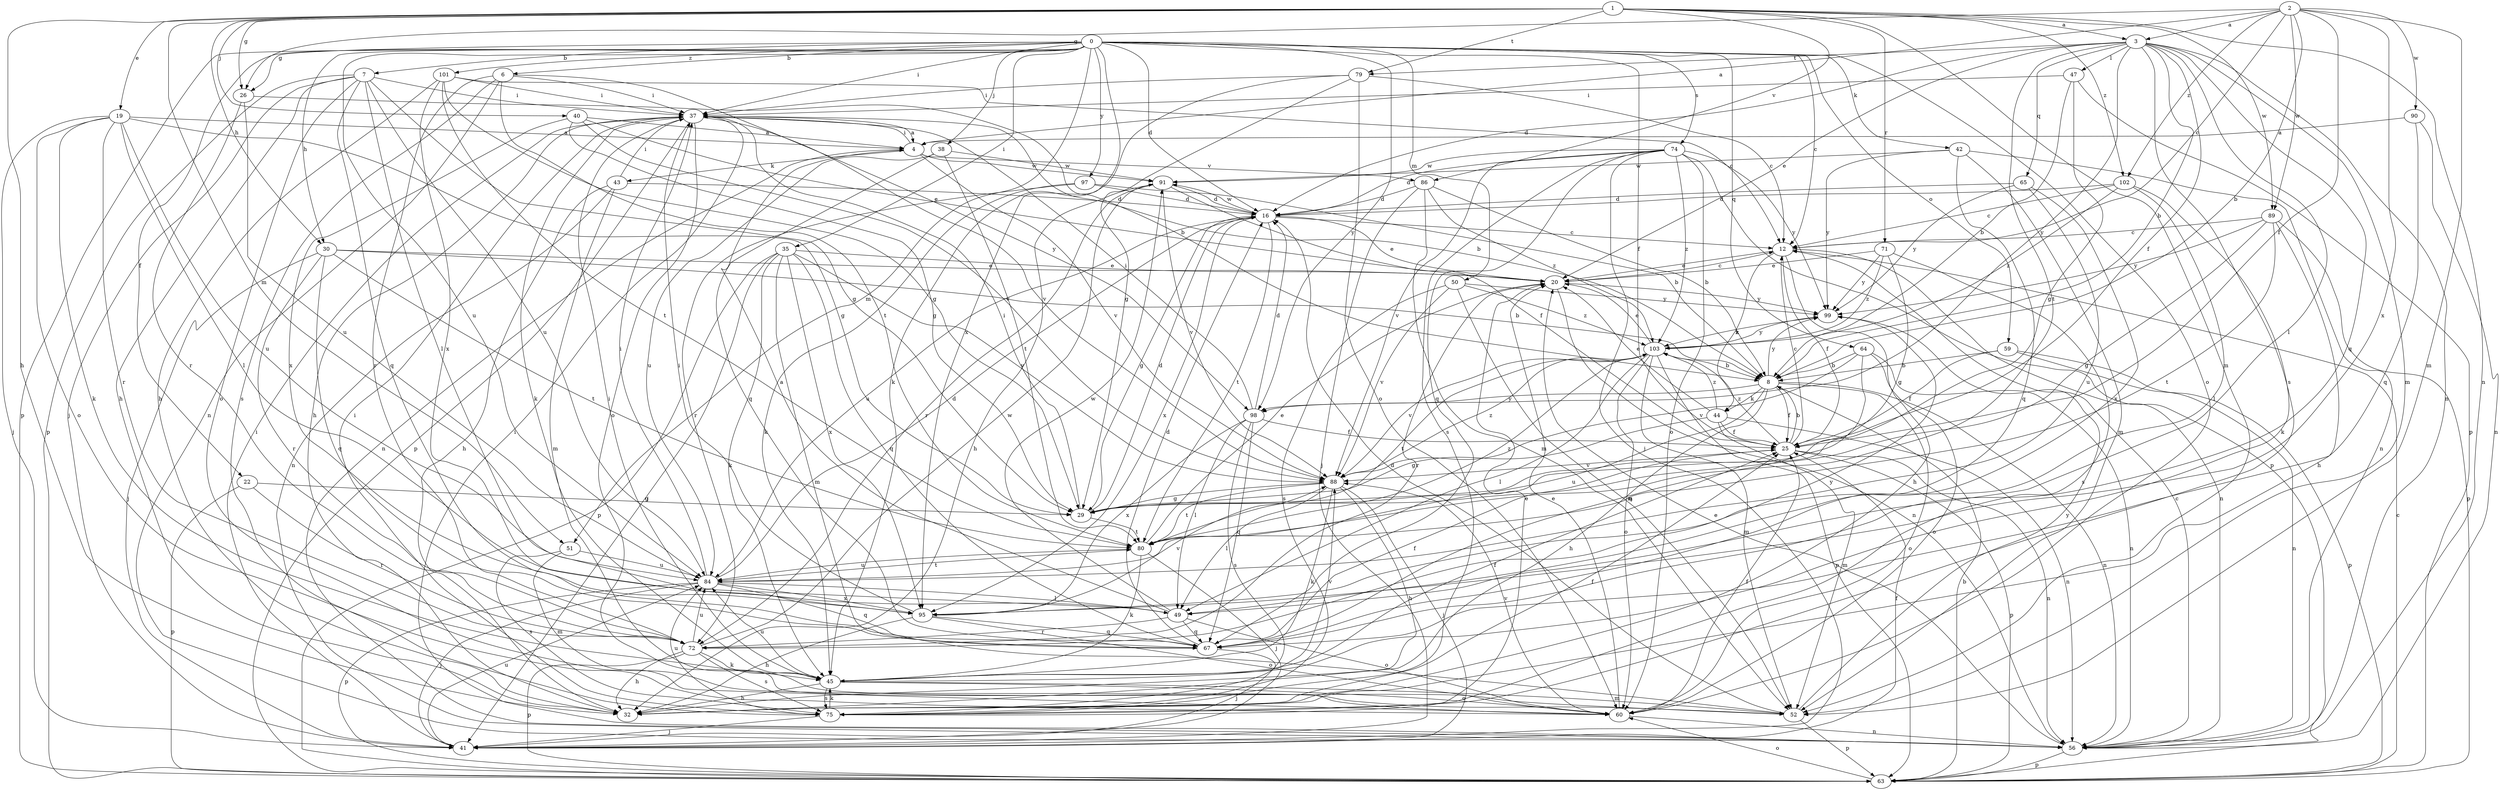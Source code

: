 strict digraph  {
0;
1;
2;
3;
4;
6;
7;
8;
12;
16;
19;
20;
22;
25;
26;
29;
30;
32;
35;
37;
38;
40;
41;
42;
43;
44;
45;
47;
49;
50;
51;
52;
56;
59;
60;
63;
64;
65;
67;
71;
72;
74;
75;
79;
80;
84;
86;
88;
89;
90;
91;
95;
97;
98;
99;
101;
102;
103;
0 -> 6  [label=b];
0 -> 7  [label=b];
0 -> 12  [label=c];
0 -> 16  [label=d];
0 -> 22  [label=f];
0 -> 25  [label=f];
0 -> 26  [label=g];
0 -> 30  [label=h];
0 -> 35  [label=i];
0 -> 37  [label=i];
0 -> 38  [label=j];
0 -> 42  [label=k];
0 -> 50  [label=m];
0 -> 51  [label=m];
0 -> 59  [label=o];
0 -> 60  [label=o];
0 -> 63  [label=p];
0 -> 64  [label=q];
0 -> 74  [label=s];
0 -> 84  [label=u];
0 -> 95  [label=x];
0 -> 97  [label=y];
0 -> 98  [label=y];
0 -> 101  [label=z];
1 -> 3  [label=a];
1 -> 19  [label=e];
1 -> 26  [label=g];
1 -> 30  [label=h];
1 -> 32  [label=h];
1 -> 40  [label=j];
1 -> 51  [label=m];
1 -> 52  [label=m];
1 -> 56  [label=n];
1 -> 71  [label=r];
1 -> 79  [label=t];
1 -> 86  [label=v];
1 -> 89  [label=w];
1 -> 102  [label=z];
2 -> 3  [label=a];
2 -> 4  [label=a];
2 -> 8  [label=b];
2 -> 12  [label=c];
2 -> 25  [label=f];
2 -> 26  [label=g];
2 -> 52  [label=m];
2 -> 89  [label=w];
2 -> 90  [label=w];
2 -> 95  [label=x];
2 -> 102  [label=z];
3 -> 8  [label=b];
3 -> 16  [label=d];
3 -> 20  [label=e];
3 -> 25  [label=f];
3 -> 47  [label=l];
3 -> 49  [label=l];
3 -> 52  [label=m];
3 -> 56  [label=n];
3 -> 65  [label=q];
3 -> 67  [label=q];
3 -> 75  [label=s];
3 -> 79  [label=t];
3 -> 80  [label=t];
3 -> 98  [label=y];
4 -> 37  [label=i];
4 -> 43  [label=k];
4 -> 56  [label=n];
4 -> 86  [label=v];
4 -> 88  [label=v];
4 -> 91  [label=w];
6 -> 37  [label=i];
6 -> 56  [label=n];
6 -> 72  [label=r];
6 -> 75  [label=s];
6 -> 80  [label=t];
6 -> 98  [label=y];
7 -> 29  [label=g];
7 -> 32  [label=h];
7 -> 37  [label=i];
7 -> 41  [label=j];
7 -> 49  [label=l];
7 -> 60  [label=o];
7 -> 63  [label=p];
7 -> 67  [label=q];
7 -> 84  [label=u];
8 -> 25  [label=f];
8 -> 32  [label=h];
8 -> 44  [label=k];
8 -> 56  [label=n];
8 -> 60  [label=o];
8 -> 84  [label=u];
8 -> 98  [label=y];
8 -> 99  [label=y];
12 -> 20  [label=e];
12 -> 25  [label=f];
12 -> 32  [label=h];
12 -> 44  [label=k];
12 -> 56  [label=n];
16 -> 12  [label=c];
16 -> 20  [label=e];
16 -> 29  [label=g];
16 -> 80  [label=t];
16 -> 84  [label=u];
16 -> 91  [label=w];
16 -> 95  [label=x];
19 -> 4  [label=a];
19 -> 29  [label=g];
19 -> 41  [label=j];
19 -> 45  [label=k];
19 -> 49  [label=l];
19 -> 60  [label=o];
19 -> 72  [label=r];
19 -> 84  [label=u];
20 -> 12  [label=c];
20 -> 56  [label=n];
20 -> 72  [label=r];
20 -> 99  [label=y];
22 -> 29  [label=g];
22 -> 63  [label=p];
22 -> 72  [label=r];
25 -> 8  [label=b];
25 -> 12  [label=c];
25 -> 56  [label=n];
25 -> 63  [label=p];
25 -> 88  [label=v];
25 -> 103  [label=z];
26 -> 8  [label=b];
26 -> 72  [label=r];
26 -> 84  [label=u];
29 -> 16  [label=d];
29 -> 37  [label=i];
29 -> 80  [label=t];
30 -> 8  [label=b];
30 -> 20  [label=e];
30 -> 41  [label=j];
30 -> 67  [label=q];
30 -> 72  [label=r];
30 -> 80  [label=t];
32 -> 25  [label=f];
35 -> 20  [label=e];
35 -> 41  [label=j];
35 -> 45  [label=k];
35 -> 52  [label=m];
35 -> 63  [label=p];
35 -> 67  [label=q];
35 -> 88  [label=v];
35 -> 95  [label=x];
37 -> 4  [label=a];
37 -> 8  [label=b];
37 -> 32  [label=h];
37 -> 45  [label=k];
37 -> 60  [label=o];
37 -> 63  [label=p];
37 -> 88  [label=v];
38 -> 67  [label=q];
38 -> 80  [label=t];
38 -> 84  [label=u];
38 -> 91  [label=w];
40 -> 4  [label=a];
40 -> 20  [label=e];
40 -> 29  [label=g];
40 -> 88  [label=v];
40 -> 95  [label=x];
41 -> 25  [label=f];
41 -> 37  [label=i];
41 -> 84  [label=u];
42 -> 52  [label=m];
42 -> 56  [label=n];
42 -> 67  [label=q];
42 -> 91  [label=w];
42 -> 99  [label=y];
43 -> 16  [label=d];
43 -> 32  [label=h];
43 -> 37  [label=i];
43 -> 52  [label=m];
43 -> 56  [label=n];
44 -> 20  [label=e];
44 -> 25  [label=f];
44 -> 29  [label=g];
44 -> 52  [label=m];
44 -> 56  [label=n];
44 -> 103  [label=z];
45 -> 25  [label=f];
45 -> 32  [label=h];
45 -> 37  [label=i];
45 -> 52  [label=m];
45 -> 60  [label=o];
45 -> 75  [label=s];
45 -> 84  [label=u];
45 -> 88  [label=v];
47 -> 8  [label=b];
47 -> 29  [label=g];
47 -> 37  [label=i];
47 -> 63  [label=p];
49 -> 4  [label=a];
49 -> 60  [label=o];
49 -> 67  [label=q];
49 -> 72  [label=r];
49 -> 91  [label=w];
50 -> 52  [label=m];
50 -> 75  [label=s];
50 -> 88  [label=v];
50 -> 99  [label=y];
50 -> 103  [label=z];
51 -> 52  [label=m];
51 -> 75  [label=s];
51 -> 84  [label=u];
52 -> 16  [label=d];
52 -> 63  [label=p];
52 -> 99  [label=y];
56 -> 12  [label=c];
56 -> 20  [label=e];
56 -> 37  [label=i];
56 -> 63  [label=p];
59 -> 8  [label=b];
59 -> 25  [label=f];
59 -> 56  [label=n];
59 -> 63  [label=p];
60 -> 20  [label=e];
60 -> 25  [label=f];
60 -> 56  [label=n];
60 -> 88  [label=v];
63 -> 8  [label=b];
63 -> 12  [label=c];
63 -> 60  [label=o];
64 -> 8  [label=b];
64 -> 56  [label=n];
64 -> 60  [label=o];
64 -> 67  [label=q];
64 -> 88  [label=v];
65 -> 16  [label=d];
65 -> 84  [label=u];
65 -> 95  [label=x];
65 -> 99  [label=y];
67 -> 16  [label=d];
67 -> 25  [label=f];
67 -> 41  [label=j];
71 -> 20  [label=e];
71 -> 29  [label=g];
71 -> 75  [label=s];
71 -> 99  [label=y];
71 -> 103  [label=z];
72 -> 32  [label=h];
72 -> 45  [label=k];
72 -> 63  [label=p];
72 -> 75  [label=s];
72 -> 84  [label=u];
72 -> 91  [label=w];
72 -> 99  [label=y];
74 -> 16  [label=d];
74 -> 41  [label=j];
74 -> 60  [label=o];
74 -> 63  [label=p];
74 -> 67  [label=q];
74 -> 75  [label=s];
74 -> 88  [label=v];
74 -> 91  [label=w];
74 -> 99  [label=y];
74 -> 103  [label=z];
75 -> 20  [label=e];
75 -> 37  [label=i];
75 -> 41  [label=j];
75 -> 45  [label=k];
75 -> 84  [label=u];
79 -> 12  [label=c];
79 -> 29  [label=g];
79 -> 37  [label=i];
79 -> 45  [label=k];
79 -> 60  [label=o];
80 -> 20  [label=e];
80 -> 41  [label=j];
80 -> 45  [label=k];
80 -> 84  [label=u];
80 -> 103  [label=z];
84 -> 16  [label=d];
84 -> 37  [label=i];
84 -> 41  [label=j];
84 -> 49  [label=l];
84 -> 63  [label=p];
84 -> 67  [label=q];
84 -> 80  [label=t];
84 -> 95  [label=x];
86 -> 8  [label=b];
86 -> 16  [label=d];
86 -> 41  [label=j];
86 -> 52  [label=m];
86 -> 103  [label=z];
88 -> 29  [label=g];
88 -> 32  [label=h];
88 -> 41  [label=j];
88 -> 45  [label=k];
88 -> 49  [label=l];
88 -> 80  [label=t];
88 -> 103  [label=z];
89 -> 12  [label=c];
89 -> 29  [label=g];
89 -> 32  [label=h];
89 -> 63  [label=p];
89 -> 80  [label=t];
89 -> 99  [label=y];
90 -> 4  [label=a];
90 -> 56  [label=n];
90 -> 67  [label=q];
91 -> 16  [label=d];
91 -> 25  [label=f];
91 -> 32  [label=h];
91 -> 72  [label=r];
91 -> 88  [label=v];
95 -> 32  [label=h];
95 -> 37  [label=i];
95 -> 60  [label=o];
95 -> 67  [label=q];
95 -> 88  [label=v];
97 -> 8  [label=b];
97 -> 16  [label=d];
97 -> 45  [label=k];
97 -> 72  [label=r];
98 -> 16  [label=d];
98 -> 25  [label=f];
98 -> 37  [label=i];
98 -> 49  [label=l];
98 -> 67  [label=q];
98 -> 75  [label=s];
98 -> 95  [label=x];
99 -> 103  [label=z];
101 -> 12  [label=c];
101 -> 29  [label=g];
101 -> 32  [label=h];
101 -> 37  [label=i];
101 -> 80  [label=t];
101 -> 95  [label=x];
102 -> 12  [label=c];
102 -> 16  [label=d];
102 -> 45  [label=k];
102 -> 49  [label=l];
102 -> 103  [label=z];
103 -> 8  [label=b];
103 -> 20  [label=e];
103 -> 49  [label=l];
103 -> 52  [label=m];
103 -> 60  [label=o];
103 -> 63  [label=p];
103 -> 80  [label=t];
103 -> 88  [label=v];
103 -> 99  [label=y];
}
